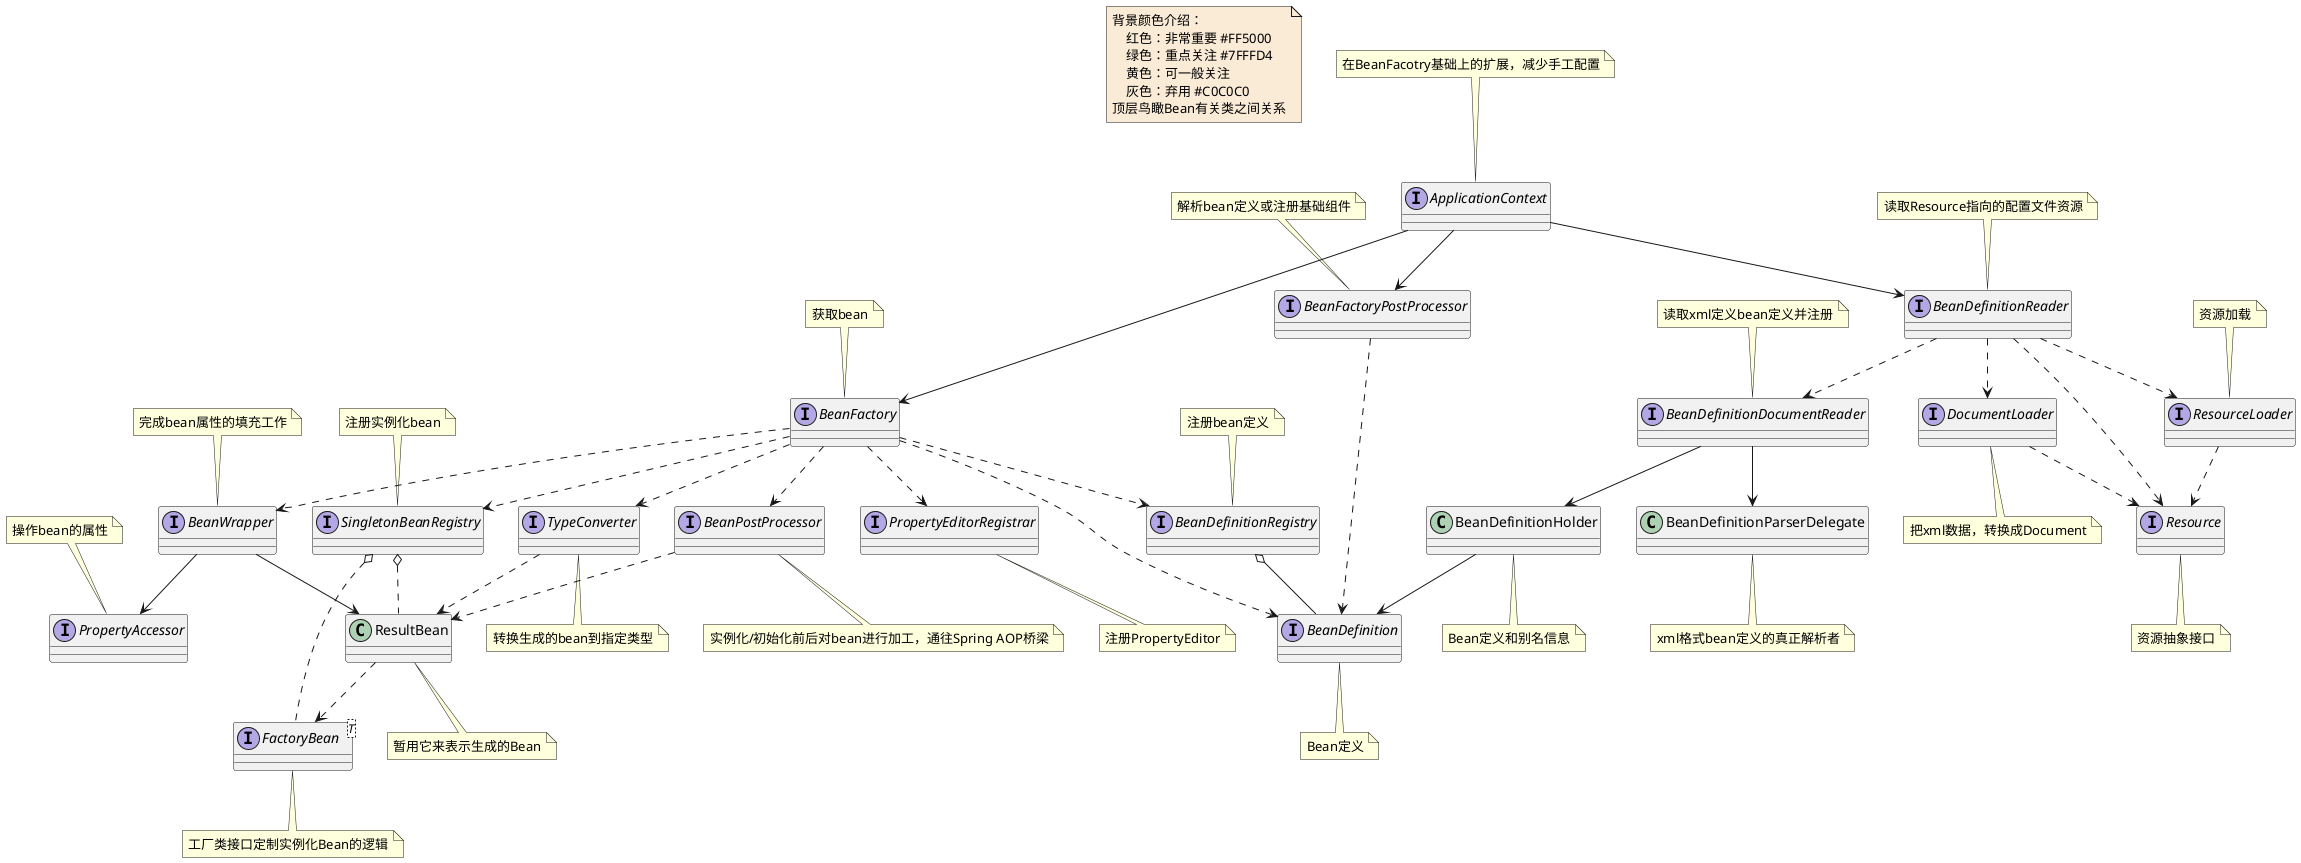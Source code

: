 @startuml

note  as N1 #FAEBD7
    背景颜色介绍：
        红色：非常重要 #FF5000
        绿色：重点关注 #7FFFD4
        黄色：可一般关注
        灰色：弃用 #C0C0C0
    顶层鸟瞰Bean有关类之间关系
end note

interface ApplicationContext
note top :在BeanFacotry基础上的扩展，减少手工配置

class ResultBean
note bottom : 暂用它来表示生成的Bean


interface BeanDefinition
note bottom :Bean定义

interface BeanDefinitionDocumentReader
note top :读取xml定义bean定义并注册

class BeanDefinitionHolder
note bottom :Bean定义和别名信息


interface  BeanDefinitionReader
note top :读取Resource指向的配置文件资源

interface BeanDefinitionRegistry
note top : 注册bean定义

class BeanDefinitionParserDelegate
note bottom : xml格式bean定义的真正解析者

interface BeanFactory
note top : 获取bean

interface BeanFactoryPostProcessor
note top : 解析bean定义或注册基础组件

interface BeanPostProcessor
note bottom : 实例化/初始化前后对bean进行加工，通往Spring AOP桥梁

interface BeanWrapper
note top : 完成bean属性的填充工作


interface DocumentLoader
note bottom : 把xml数据，转换成Document

interface FactoryBean<T>
note bottom : 工厂类接口定制实例化Bean的逻辑

interface PropertyAccessor
note top : 操作bean的属性


interface PropertyEditorRegistrar
note  bottom : 注册PropertyEditor


interface Resource
note bottom : 资源抽象接口


interface ResourceLoader
note top : 资源加载

interface SingletonBeanRegistry
note top : 注册实例化bean

interface TypeConverter
note bottom : 转换生成的bean到指定类型

ApplicationContext --> BeanDefinitionReader
ApplicationContext --> BeanFactory
ApplicationContext --> BeanFactoryPostProcessor



BeanDefinitionDocumentReader --> BeanDefinitionHolder
BeanDefinitionDocumentReader --> BeanDefinitionParserDelegate


BeanDefinitionHolder --> BeanDefinition

BeanDefinitionReader ..> BeanDefinitionDocumentReader
BeanDefinitionReader ..> DocumentLoader
BeanDefinitionReader ..> Resource
BeanDefinitionReader ..> ResourceLoader

BeanDefinitionRegistry o--BeanDefinition

BeanFactory ..> BeanDefinitionRegistry
BeanFactory ..> BeanDefinition
BeanFactory ..> BeanPostProcessor
BeanFactory ..> BeanWrapper
BeanFactory ..> SingletonBeanRegistry
BeanFactory ..> TypeConverter
BeanFactory ..> PropertyEditorRegistrar

BeanFactoryPostProcessor ..> BeanDefinition

BeanPostProcessor ..> ResultBean

BeanWrapper --> PropertyAccessor
BeanWrapper --> ResultBean

DocumentLoader ..> Resource

ResultBean ..> FactoryBean

ResourceLoader ..> Resource

SingletonBeanRegistry o.. FactoryBean
SingletonBeanRegistry o.. ResultBean

TypeConverter ..> ResultBean


@enduml